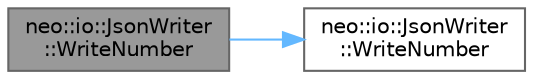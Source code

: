 digraph "neo::io::JsonWriter::WriteNumber"
{
 // LATEX_PDF_SIZE
  bgcolor="transparent";
  edge [fontname=Helvetica,fontsize=10,labelfontname=Helvetica,labelfontsize=10];
  node [fontname=Helvetica,fontsize=10,shape=box,height=0.2,width=0.4];
  rankdir="LR";
  Node1 [id="Node000001",label="neo::io::JsonWriter\l::WriteNumber",height=0.2,width=0.4,color="gray40", fillcolor="grey60", style="filled", fontcolor="black",tooltip="Writes an integer value to the JSON for streaming writing."];
  Node1 -> Node2 [id="edge1_Node000001_Node000002",color="steelblue1",style="solid",tooltip=" "];
  Node2 [id="Node000002",label="neo::io::JsonWriter\l::WriteNumber",height=0.2,width=0.4,color="grey40", fillcolor="white", style="filled",URL="$classneo_1_1io_1_1_json_writer.html#a3f1e86eab0a9da0b98669dd4451efbfb",tooltip="Writes a numeric value to the JSON."];
}
